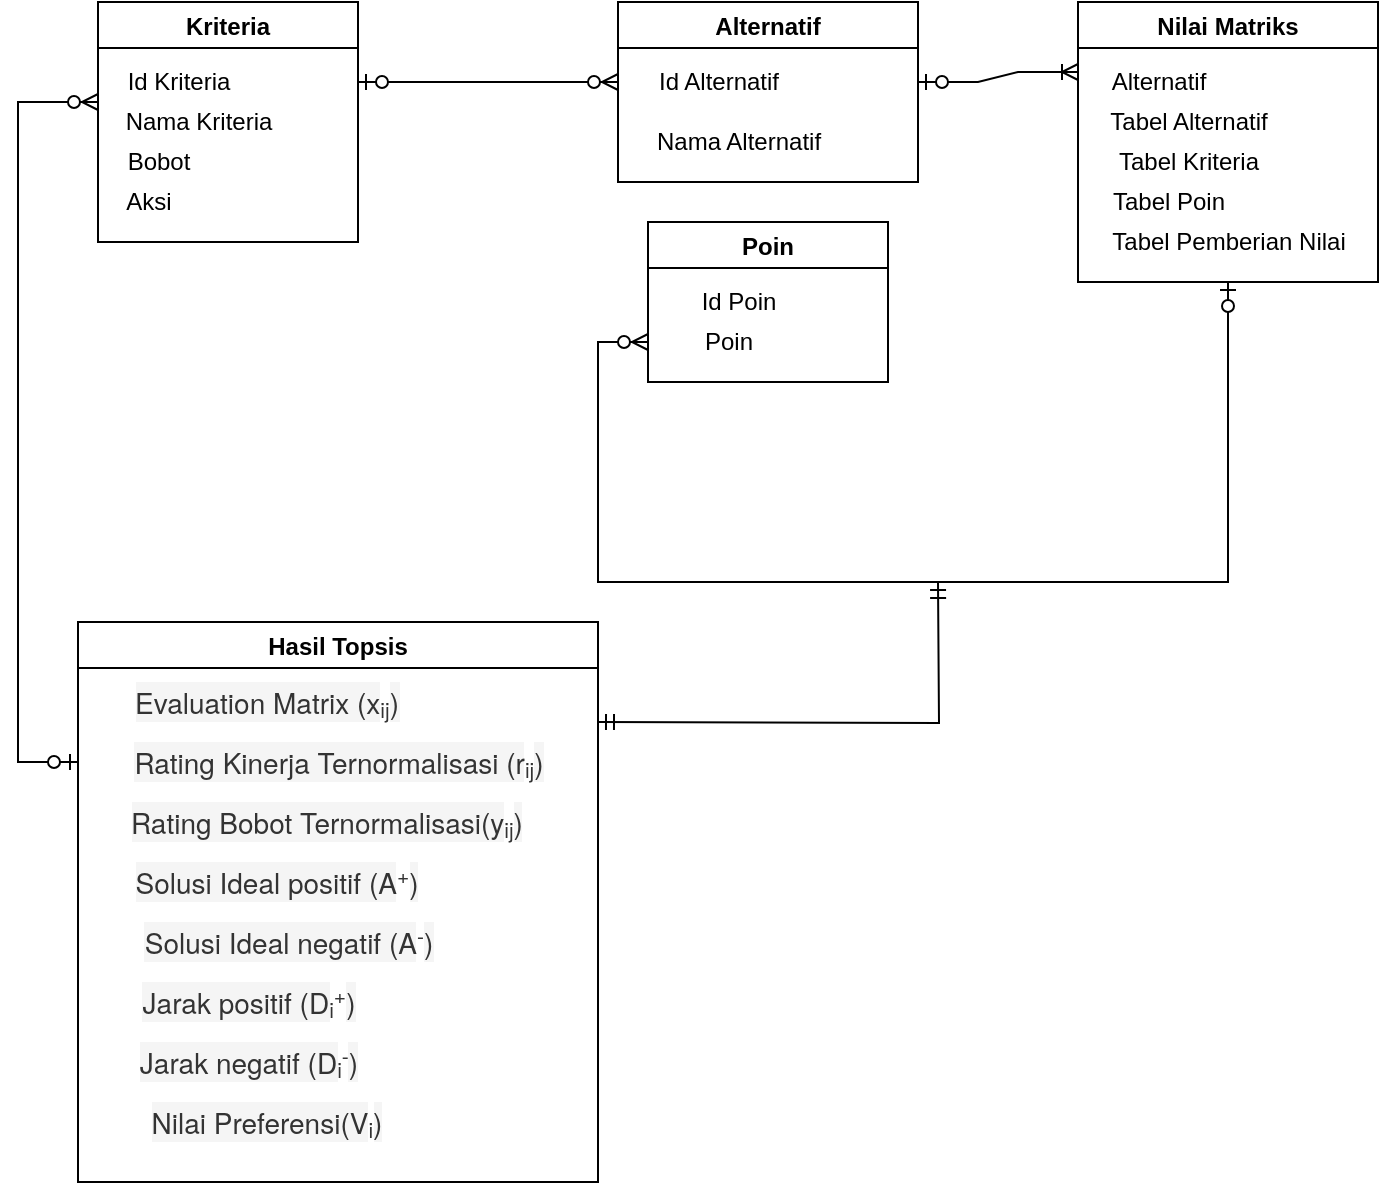 <mxfile version="16.2.4" type="device"><diagram id="zRHzKTLtz7Y1NZ0kMjot" name="Page-1"><mxGraphModel dx="1038" dy="571" grid="1" gridSize="10" guides="1" tooltips="1" connect="1" arrows="1" fold="1" page="1" pageScale="1" pageWidth="827" pageHeight="1169" math="0" shadow="0"><root><mxCell id="0"/><mxCell id="1" parent="0"/><mxCell id="MJuCJSJq6s4AXy3qYyKT-2" value="Kriteria" style="swimlane;" parent="1" vertex="1"><mxGeometry x="60" y="40" width="130" height="120" as="geometry"><mxRectangle x="310" y="120" width="130" height="23" as="alternateBounds"/></mxGeometry></mxCell><mxCell id="MJuCJSJq6s4AXy3qYyKT-3" value="Nama Kriteria" style="text;html=1;align=center;verticalAlign=middle;resizable=0;points=[];autosize=1;strokeColor=none;fillColor=none;" parent="MJuCJSJq6s4AXy3qYyKT-2" vertex="1"><mxGeometry x="5" y="50" width="90" height="20" as="geometry"/></mxCell><mxCell id="MJuCJSJq6s4AXy3qYyKT-4" value="Bobot" style="text;html=1;align=center;verticalAlign=middle;resizable=0;points=[];autosize=1;strokeColor=none;fillColor=none;" parent="MJuCJSJq6s4AXy3qYyKT-2" vertex="1"><mxGeometry x="5" y="70" width="50" height="20" as="geometry"/></mxCell><mxCell id="MJuCJSJq6s4AXy3qYyKT-5" value="Aksi" style="text;html=1;align=center;verticalAlign=middle;resizable=0;points=[];autosize=1;strokeColor=none;fillColor=none;" parent="MJuCJSJq6s4AXy3qYyKT-2" vertex="1"><mxGeometry x="5" y="90" width="40" height="20" as="geometry"/></mxCell><mxCell id="MJuCJSJq6s4AXy3qYyKT-6" value="Id Kriteria" style="text;html=1;align=center;verticalAlign=middle;resizable=0;points=[];autosize=1;strokeColor=none;fillColor=none;" parent="1" vertex="1"><mxGeometry x="65" y="70" width="70" height="20" as="geometry"/></mxCell><mxCell id="MJuCJSJq6s4AXy3qYyKT-7" value="Alternatif" style="swimlane;" parent="1" vertex="1"><mxGeometry x="320" y="40" width="150" height="90" as="geometry"/></mxCell><mxCell id="MJuCJSJq6s4AXy3qYyKT-8" value="Nama Alternatif" style="text;html=1;align=center;verticalAlign=middle;resizable=0;points=[];autosize=1;strokeColor=none;fillColor=none;" parent="MJuCJSJq6s4AXy3qYyKT-7" vertex="1"><mxGeometry x="10" y="60" width="100" height="20" as="geometry"/></mxCell><mxCell id="MJuCJSJq6s4AXy3qYyKT-9" value="Id Alternatif" style="text;html=1;align=center;verticalAlign=middle;resizable=0;points=[];autosize=1;strokeColor=none;fillColor=none;" parent="MJuCJSJq6s4AXy3qYyKT-7" vertex="1"><mxGeometry x="10" y="30" width="80" height="20" as="geometry"/></mxCell><mxCell id="MJuCJSJq6s4AXy3qYyKT-10" value="Poin" style="swimlane;" parent="1" vertex="1"><mxGeometry x="335" y="150" width="120" height="80" as="geometry"/></mxCell><mxCell id="MJuCJSJq6s4AXy3qYyKT-11" value="Id Poin" style="text;html=1;align=center;verticalAlign=middle;resizable=0;points=[];autosize=1;strokeColor=none;fillColor=none;" parent="MJuCJSJq6s4AXy3qYyKT-10" vertex="1"><mxGeometry x="20" y="30" width="50" height="20" as="geometry"/></mxCell><mxCell id="MJuCJSJq6s4AXy3qYyKT-12" value="Poin" style="text;html=1;align=center;verticalAlign=middle;resizable=0;points=[];autosize=1;strokeColor=none;fillColor=none;" parent="MJuCJSJq6s4AXy3qYyKT-10" vertex="1"><mxGeometry x="20" y="50" width="40" height="20" as="geometry"/></mxCell><mxCell id="MJuCJSJq6s4AXy3qYyKT-13" value="Nilai Matriks" style="swimlane;" parent="1" vertex="1"><mxGeometry x="550" y="40" width="150" height="140" as="geometry"/></mxCell><mxCell id="MJuCJSJq6s4AXy3qYyKT-14" value="Alternatif" style="text;html=1;align=center;verticalAlign=middle;resizable=0;points=[];autosize=1;strokeColor=none;fillColor=none;" parent="MJuCJSJq6s4AXy3qYyKT-13" vertex="1"><mxGeometry x="10" y="30" width="60" height="20" as="geometry"/></mxCell><mxCell id="MJuCJSJq6s4AXy3qYyKT-15" value="Tabel Alternatif" style="text;html=1;align=center;verticalAlign=middle;resizable=0;points=[];autosize=1;strokeColor=none;fillColor=none;" parent="MJuCJSJq6s4AXy3qYyKT-13" vertex="1"><mxGeometry x="10" y="50" width="90" height="20" as="geometry"/></mxCell><mxCell id="MJuCJSJq6s4AXy3qYyKT-16" value="Tabel Kriteria" style="text;html=1;align=center;verticalAlign=middle;resizable=0;points=[];autosize=1;strokeColor=none;fillColor=none;" parent="MJuCJSJq6s4AXy3qYyKT-13" vertex="1"><mxGeometry x="10" y="70" width="90" height="20" as="geometry"/></mxCell><mxCell id="MJuCJSJq6s4AXy3qYyKT-17" value="Tabel Poin" style="text;html=1;align=center;verticalAlign=middle;resizable=0;points=[];autosize=1;strokeColor=none;fillColor=none;" parent="MJuCJSJq6s4AXy3qYyKT-13" vertex="1"><mxGeometry x="10" y="90" width="70" height="20" as="geometry"/></mxCell><mxCell id="MJuCJSJq6s4AXy3qYyKT-18" value="Tabel Pemberian Nilai" style="text;html=1;align=center;verticalAlign=middle;resizable=0;points=[];autosize=1;strokeColor=none;fillColor=none;" parent="MJuCJSJq6s4AXy3qYyKT-13" vertex="1"><mxGeometry x="10" y="110" width="130" height="20" as="geometry"/></mxCell><mxCell id="MJuCJSJq6s4AXy3qYyKT-19" value="Hasil Topsis" style="swimlane;" parent="1" vertex="1"><mxGeometry x="50" y="350" width="260" height="280" as="geometry"/></mxCell><mxCell id="MJuCJSJq6s4AXy3qYyKT-20" value="&lt;span style=&quot;color: rgb(51 , 51 , 51) ; font-family: &amp;#34;helvetica neue&amp;#34; , &amp;#34;helvetica&amp;#34; , &amp;#34;arial&amp;#34; , sans-serif ; font-size: 14px ; background-color: rgb(245 , 245 , 245)&quot;&gt;Rating Kinerja Ternormalisasi (r&lt;/span&gt;&lt;span style=&quot;box-sizing: border-box ; position: relative ; font-size: 10.5px ; line-height: 0 ; vertical-align: baseline ; bottom: -0.25em ; color: rgb(51 , 51 , 51) ; font-family: &amp;#34;helvetica neue&amp;#34; , &amp;#34;helvetica&amp;#34; , &amp;#34;arial&amp;#34; , sans-serif&quot;&gt;ij&lt;/span&gt;&lt;span style=&quot;color: rgb(51 , 51 , 51) ; font-family: &amp;#34;helvetica neue&amp;#34; , &amp;#34;helvetica&amp;#34; , &amp;#34;arial&amp;#34; , sans-serif ; font-size: 14px ; background-color: rgb(245 , 245 , 245)&quot;&gt;)&lt;/span&gt;" style="text;html=1;align=center;verticalAlign=middle;resizable=0;points=[];autosize=1;strokeColor=none;fillColor=none;" parent="MJuCJSJq6s4AXy3qYyKT-19" vertex="1"><mxGeometry x="20" y="60" width="220" height="20" as="geometry"/></mxCell><mxCell id="MJuCJSJq6s4AXy3qYyKT-21" value="&lt;span style=&quot;color: rgb(51 , 51 , 51) ; font-family: &amp;#34;helvetica neue&amp;#34; , &amp;#34;helvetica&amp;#34; , &amp;#34;arial&amp;#34; , sans-serif ; font-size: 14px ; background-color: rgb(245 , 245 , 245)&quot;&gt;Rating Bobot Ternormalisasi(y&lt;/span&gt;&lt;span style=&quot;box-sizing: border-box ; position: relative ; font-size: 10.5px ; line-height: 0 ; vertical-align: baseline ; bottom: -0.25em ; color: rgb(51 , 51 , 51) ; font-family: &amp;#34;helvetica neue&amp;#34; , &amp;#34;helvetica&amp;#34; , &amp;#34;arial&amp;#34; , sans-serif&quot;&gt;ij&lt;/span&gt;&lt;span style=&quot;color: rgb(51 , 51 , 51) ; font-family: &amp;#34;helvetica neue&amp;#34; , &amp;#34;helvetica&amp;#34; , &amp;#34;arial&amp;#34; , sans-serif ; font-size: 14px ; background-color: rgb(245 , 245 , 245)&quot;&gt;)&lt;/span&gt;" style="text;html=1;align=center;verticalAlign=middle;resizable=0;points=[];autosize=1;strokeColor=none;fillColor=none;" parent="MJuCJSJq6s4AXy3qYyKT-19" vertex="1"><mxGeometry x="19" y="90" width="210" height="20" as="geometry"/></mxCell><mxCell id="MJuCJSJq6s4AXy3qYyKT-22" value="&lt;span style=&quot;color: rgb(51 , 51 , 51) ; font-family: &amp;#34;helvetica neue&amp;#34; , &amp;#34;helvetica&amp;#34; , &amp;#34;arial&amp;#34; , sans-serif ; font-size: 14px ; background-color: rgb(245 , 245 , 245)&quot;&gt;Jarak positif (D&lt;/span&gt;&lt;span style=&quot;box-sizing: border-box ; position: relative ; font-size: 10.5px ; line-height: 0 ; vertical-align: baseline ; bottom: -0.25em ; color: rgb(51 , 51 , 51) ; font-family: &amp;#34;helvetica neue&amp;#34; , &amp;#34;helvetica&amp;#34; , &amp;#34;arial&amp;#34; , sans-serif&quot;&gt;i&lt;/span&gt;&lt;span style=&quot;box-sizing: border-box ; position: relative ; font-size: 10.5px ; line-height: 0 ; vertical-align: baseline ; top: -0.5em ; color: rgb(51 , 51 , 51) ; font-family: &amp;#34;helvetica neue&amp;#34; , &amp;#34;helvetica&amp;#34; , &amp;#34;arial&amp;#34; , sans-serif&quot;&gt;+&lt;/span&gt;&lt;span style=&quot;color: rgb(51 , 51 , 51) ; font-family: &amp;#34;helvetica neue&amp;#34; , &amp;#34;helvetica&amp;#34; , &amp;#34;arial&amp;#34; , sans-serif ; font-size: 14px ; background-color: rgb(245 , 245 , 245)&quot;&gt;)&lt;/span&gt;" style="text;html=1;align=center;verticalAlign=middle;resizable=0;points=[];autosize=1;strokeColor=none;fillColor=none;" parent="MJuCJSJq6s4AXy3qYyKT-19" vertex="1"><mxGeometry x="25" y="180" width="120" height="20" as="geometry"/></mxCell><mxCell id="MJuCJSJq6s4AXy3qYyKT-23" value="&lt;span style=&quot;color: rgb(51 , 51 , 51) ; font-family: &amp;#34;helvetica neue&amp;#34; , &amp;#34;helvetica&amp;#34; , &amp;#34;arial&amp;#34; , sans-serif ; font-size: 14px ; background-color: rgb(245 , 245 , 245)&quot;&gt;Jarak negatif (D&lt;/span&gt;&lt;span style=&quot;box-sizing: border-box ; position: relative ; font-size: 10.5px ; line-height: 0 ; vertical-align: baseline ; bottom: -0.25em ; color: rgb(51 , 51 , 51) ; font-family: &amp;#34;helvetica neue&amp;#34; , &amp;#34;helvetica&amp;#34; , &amp;#34;arial&amp;#34; , sans-serif&quot;&gt;i&lt;/span&gt;&lt;span style=&quot;box-sizing: border-box ; position: relative ; font-size: 10.5px ; line-height: 0 ; vertical-align: baseline ; top: -0.5em ; color: rgb(51 , 51 , 51) ; font-family: &amp;#34;helvetica neue&amp;#34; , &amp;#34;helvetica&amp;#34; , &amp;#34;arial&amp;#34; , sans-serif&quot;&gt;-&lt;/span&gt;&lt;span style=&quot;color: rgb(51 , 51 , 51) ; font-family: &amp;#34;helvetica neue&amp;#34; , &amp;#34;helvetica&amp;#34; , &amp;#34;arial&amp;#34; , sans-serif ; font-size: 14px ; background-color: rgb(245 , 245 , 245)&quot;&gt;)&lt;/span&gt;" style="text;html=1;align=center;verticalAlign=middle;resizable=0;points=[];autosize=1;strokeColor=none;fillColor=none;" parent="MJuCJSJq6s4AXy3qYyKT-19" vertex="1"><mxGeometry x="25" y="210" width="120" height="20" as="geometry"/></mxCell><mxCell id="MJuCJSJq6s4AXy3qYyKT-24" value="&lt;span style=&quot;color: rgb(51 , 51 , 51) ; font-family: &amp;#34;helvetica neue&amp;#34; , &amp;#34;helvetica&amp;#34; , &amp;#34;arial&amp;#34; , sans-serif ; font-size: 14px ; background-color: rgb(245 , 245 , 245)&quot;&gt;Evaluation Matrix (x&lt;/span&gt;&lt;span style=&quot;box-sizing: border-box ; position: relative ; font-size: 10.5px ; line-height: 0 ; vertical-align: baseline ; bottom: -0.25em ; color: rgb(51 , 51 , 51) ; font-family: &amp;#34;helvetica neue&amp;#34; , &amp;#34;helvetica&amp;#34; , &amp;#34;arial&amp;#34; , sans-serif&quot;&gt;ij&lt;/span&gt;&lt;span style=&quot;color: rgb(51 , 51 , 51) ; font-family: &amp;#34;helvetica neue&amp;#34; , &amp;#34;helvetica&amp;#34; , &amp;#34;arial&amp;#34; , sans-serif ; font-size: 14px ; background-color: rgb(245 , 245 , 245)&quot;&gt;)&lt;/span&gt;" style="text;html=1;align=center;verticalAlign=middle;resizable=0;points=[];autosize=1;strokeColor=none;fillColor=none;" parent="MJuCJSJq6s4AXy3qYyKT-19" vertex="1"><mxGeometry x="19" y="30" width="150" height="20" as="geometry"/></mxCell><mxCell id="MJuCJSJq6s4AXy3qYyKT-25" value="&lt;span style=&quot;color: rgb(51 , 51 , 51) ; font-family: &amp;#34;helvetica neue&amp;#34; , &amp;#34;helvetica&amp;#34; , &amp;#34;arial&amp;#34; , sans-serif ; font-size: 14px ; background-color: rgb(245 , 245 , 245)&quot;&gt;Solusi Ideal positif (A&lt;/span&gt;&lt;span style=&quot;box-sizing: border-box ; position: relative ; font-size: 10.5px ; line-height: 0 ; vertical-align: baseline ; top: -0.5em ; color: rgb(51 , 51 , 51) ; font-family: &amp;#34;helvetica neue&amp;#34; , &amp;#34;helvetica&amp;#34; , &amp;#34;arial&amp;#34; , sans-serif&quot;&gt;+&lt;/span&gt;&lt;span style=&quot;color: rgb(51 , 51 , 51) ; font-family: &amp;#34;helvetica neue&amp;#34; , &amp;#34;helvetica&amp;#34; , &amp;#34;arial&amp;#34; , sans-serif ; font-size: 14px ; background-color: rgb(245 , 245 , 245)&quot;&gt;)&lt;/span&gt;" style="text;html=1;align=center;verticalAlign=middle;resizable=0;points=[];autosize=1;strokeColor=none;fillColor=none;" parent="MJuCJSJq6s4AXy3qYyKT-19" vertex="1"><mxGeometry x="19" y="120" width="160" height="20" as="geometry"/></mxCell><mxCell id="MJuCJSJq6s4AXy3qYyKT-26" value="&lt;span style=&quot;color: rgb(51 , 51 , 51) ; font-family: &amp;#34;helvetica neue&amp;#34; , &amp;#34;helvetica&amp;#34; , &amp;#34;arial&amp;#34; , sans-serif ; font-size: 14px ; background-color: rgb(245 , 245 , 245)&quot;&gt;Solusi Ideal negatif (A&lt;/span&gt;&lt;span style=&quot;box-sizing: border-box ; position: relative ; font-size: 10.5px ; line-height: 0 ; vertical-align: baseline ; top: -0.5em ; color: rgb(51 , 51 , 51) ; font-family: &amp;#34;helvetica neue&amp;#34; , &amp;#34;helvetica&amp;#34; , &amp;#34;arial&amp;#34; , sans-serif&quot;&gt;-&lt;/span&gt;&lt;span style=&quot;color: rgb(51 , 51 , 51) ; font-family: &amp;#34;helvetica neue&amp;#34; , &amp;#34;helvetica&amp;#34; , &amp;#34;arial&amp;#34; , sans-serif ; font-size: 14px ; background-color: rgb(245 , 245 , 245)&quot;&gt;)&lt;/span&gt;" style="text;html=1;align=center;verticalAlign=middle;resizable=0;points=[];autosize=1;strokeColor=none;fillColor=none;" parent="MJuCJSJq6s4AXy3qYyKT-19" vertex="1"><mxGeometry x="25" y="150" width="160" height="20" as="geometry"/></mxCell><mxCell id="MJuCJSJq6s4AXy3qYyKT-27" value="&lt;span style=&quot;color: rgb(51 , 51 , 51) ; font-family: &amp;#34;helvetica neue&amp;#34; , &amp;#34;helvetica&amp;#34; , &amp;#34;arial&amp;#34; , sans-serif ; font-size: 14px ; background-color: rgb(245 , 245 , 245)&quot;&gt;Nilai Preferensi(V&lt;/span&gt;&lt;span style=&quot;box-sizing: border-box ; position: relative ; font-size: 10.5px ; line-height: 0 ; vertical-align: baseline ; bottom: -0.25em ; color: rgb(51 , 51 , 51) ; font-family: &amp;#34;helvetica neue&amp;#34; , &amp;#34;helvetica&amp;#34; , &amp;#34;arial&amp;#34; , sans-serif&quot;&gt;i&lt;/span&gt;&lt;span style=&quot;color: rgb(51 , 51 , 51) ; font-family: &amp;#34;helvetica neue&amp;#34; , &amp;#34;helvetica&amp;#34; , &amp;#34;arial&amp;#34; , sans-serif ; font-size: 14px ; background-color: rgb(245 , 245 , 245)&quot;&gt;)&lt;/span&gt;" style="text;html=1;align=center;verticalAlign=middle;resizable=0;points=[];autosize=1;strokeColor=none;fillColor=none;" parent="MJuCJSJq6s4AXy3qYyKT-19" vertex="1"><mxGeometry x="29" y="240" width="130" height="20" as="geometry"/></mxCell><mxCell id="MJuCJSJq6s4AXy3qYyKT-28" value="" style="edgeStyle=entityRelationEdgeStyle;fontSize=12;html=1;endArrow=ERzeroToMany;startArrow=ERzeroToOne;rounded=0;" parent="1" edge="1"><mxGeometry width="100" height="100" relative="1" as="geometry"><mxPoint x="190" y="80" as="sourcePoint"/><mxPoint x="320" y="80" as="targetPoint"/></mxGeometry></mxCell><mxCell id="MJuCJSJq6s4AXy3qYyKT-29" value="" style="edgeStyle=entityRelationEdgeStyle;fontSize=12;html=1;endArrow=ERoneToMany;startArrow=ERzeroToOne;rounded=0;entryX=0;entryY=0.25;entryDx=0;entryDy=0;" parent="1" target="MJuCJSJq6s4AXy3qYyKT-13" edge="1"><mxGeometry width="100" height="100" relative="1" as="geometry"><mxPoint x="470" y="80" as="sourcePoint"/><mxPoint x="510" y="200" as="targetPoint"/></mxGeometry></mxCell><mxCell id="MJuCJSJq6s4AXy3qYyKT-30" value="" style="fontSize=12;html=1;endArrow=ERzeroToMany;startArrow=ERzeroToOne;rounded=0;elbow=vertical;edgeStyle=orthogonalEdgeStyle;exitX=0.5;exitY=1;exitDx=0;exitDy=0;entryX=0;entryY=0.75;entryDx=0;entryDy=0;" parent="1" edge="1" target="MJuCJSJq6s4AXy3qYyKT-10" source="MJuCJSJq6s4AXy3qYyKT-13"><mxGeometry width="100" height="100" relative="1" as="geometry"><mxPoint x="554" y="300" as="sourcePoint"/><mxPoint x="414" y="300" as="targetPoint"/><Array as="points"><mxPoint x="625" y="330"/><mxPoint x="310" y="330"/><mxPoint x="310" y="210"/></Array></mxGeometry></mxCell><mxCell id="MJuCJSJq6s4AXy3qYyKT-31" value="" style="edgeStyle=orthogonalEdgeStyle;fontSize=12;html=1;endArrow=ERzeroToMany;startArrow=ERzeroToOne;rounded=0;elbow=vertical;exitX=0;exitY=0.25;exitDx=0;exitDy=0;" parent="1" edge="1" source="MJuCJSJq6s4AXy3qYyKT-19"><mxGeometry width="100" height="100" relative="1" as="geometry"><mxPoint x="70" y="325" as="sourcePoint"/><mxPoint x="60" y="90" as="targetPoint"/><Array as="points"><mxPoint x="20" y="420"/><mxPoint x="20" y="90"/></Array></mxGeometry></mxCell><mxCell id="MJuCJSJq6s4AXy3qYyKT-32" value="" style="edgeStyle=orthogonalEdgeStyle;fontSize=12;html=1;endArrow=ERmandOne;startArrow=ERmandOne;rounded=0;elbow=vertical;" parent="1" edge="1"><mxGeometry width="100" height="100" relative="1" as="geometry"><mxPoint x="310" y="400" as="sourcePoint"/><mxPoint x="480" y="330" as="targetPoint"/></mxGeometry></mxCell></root></mxGraphModel></diagram></mxfile>